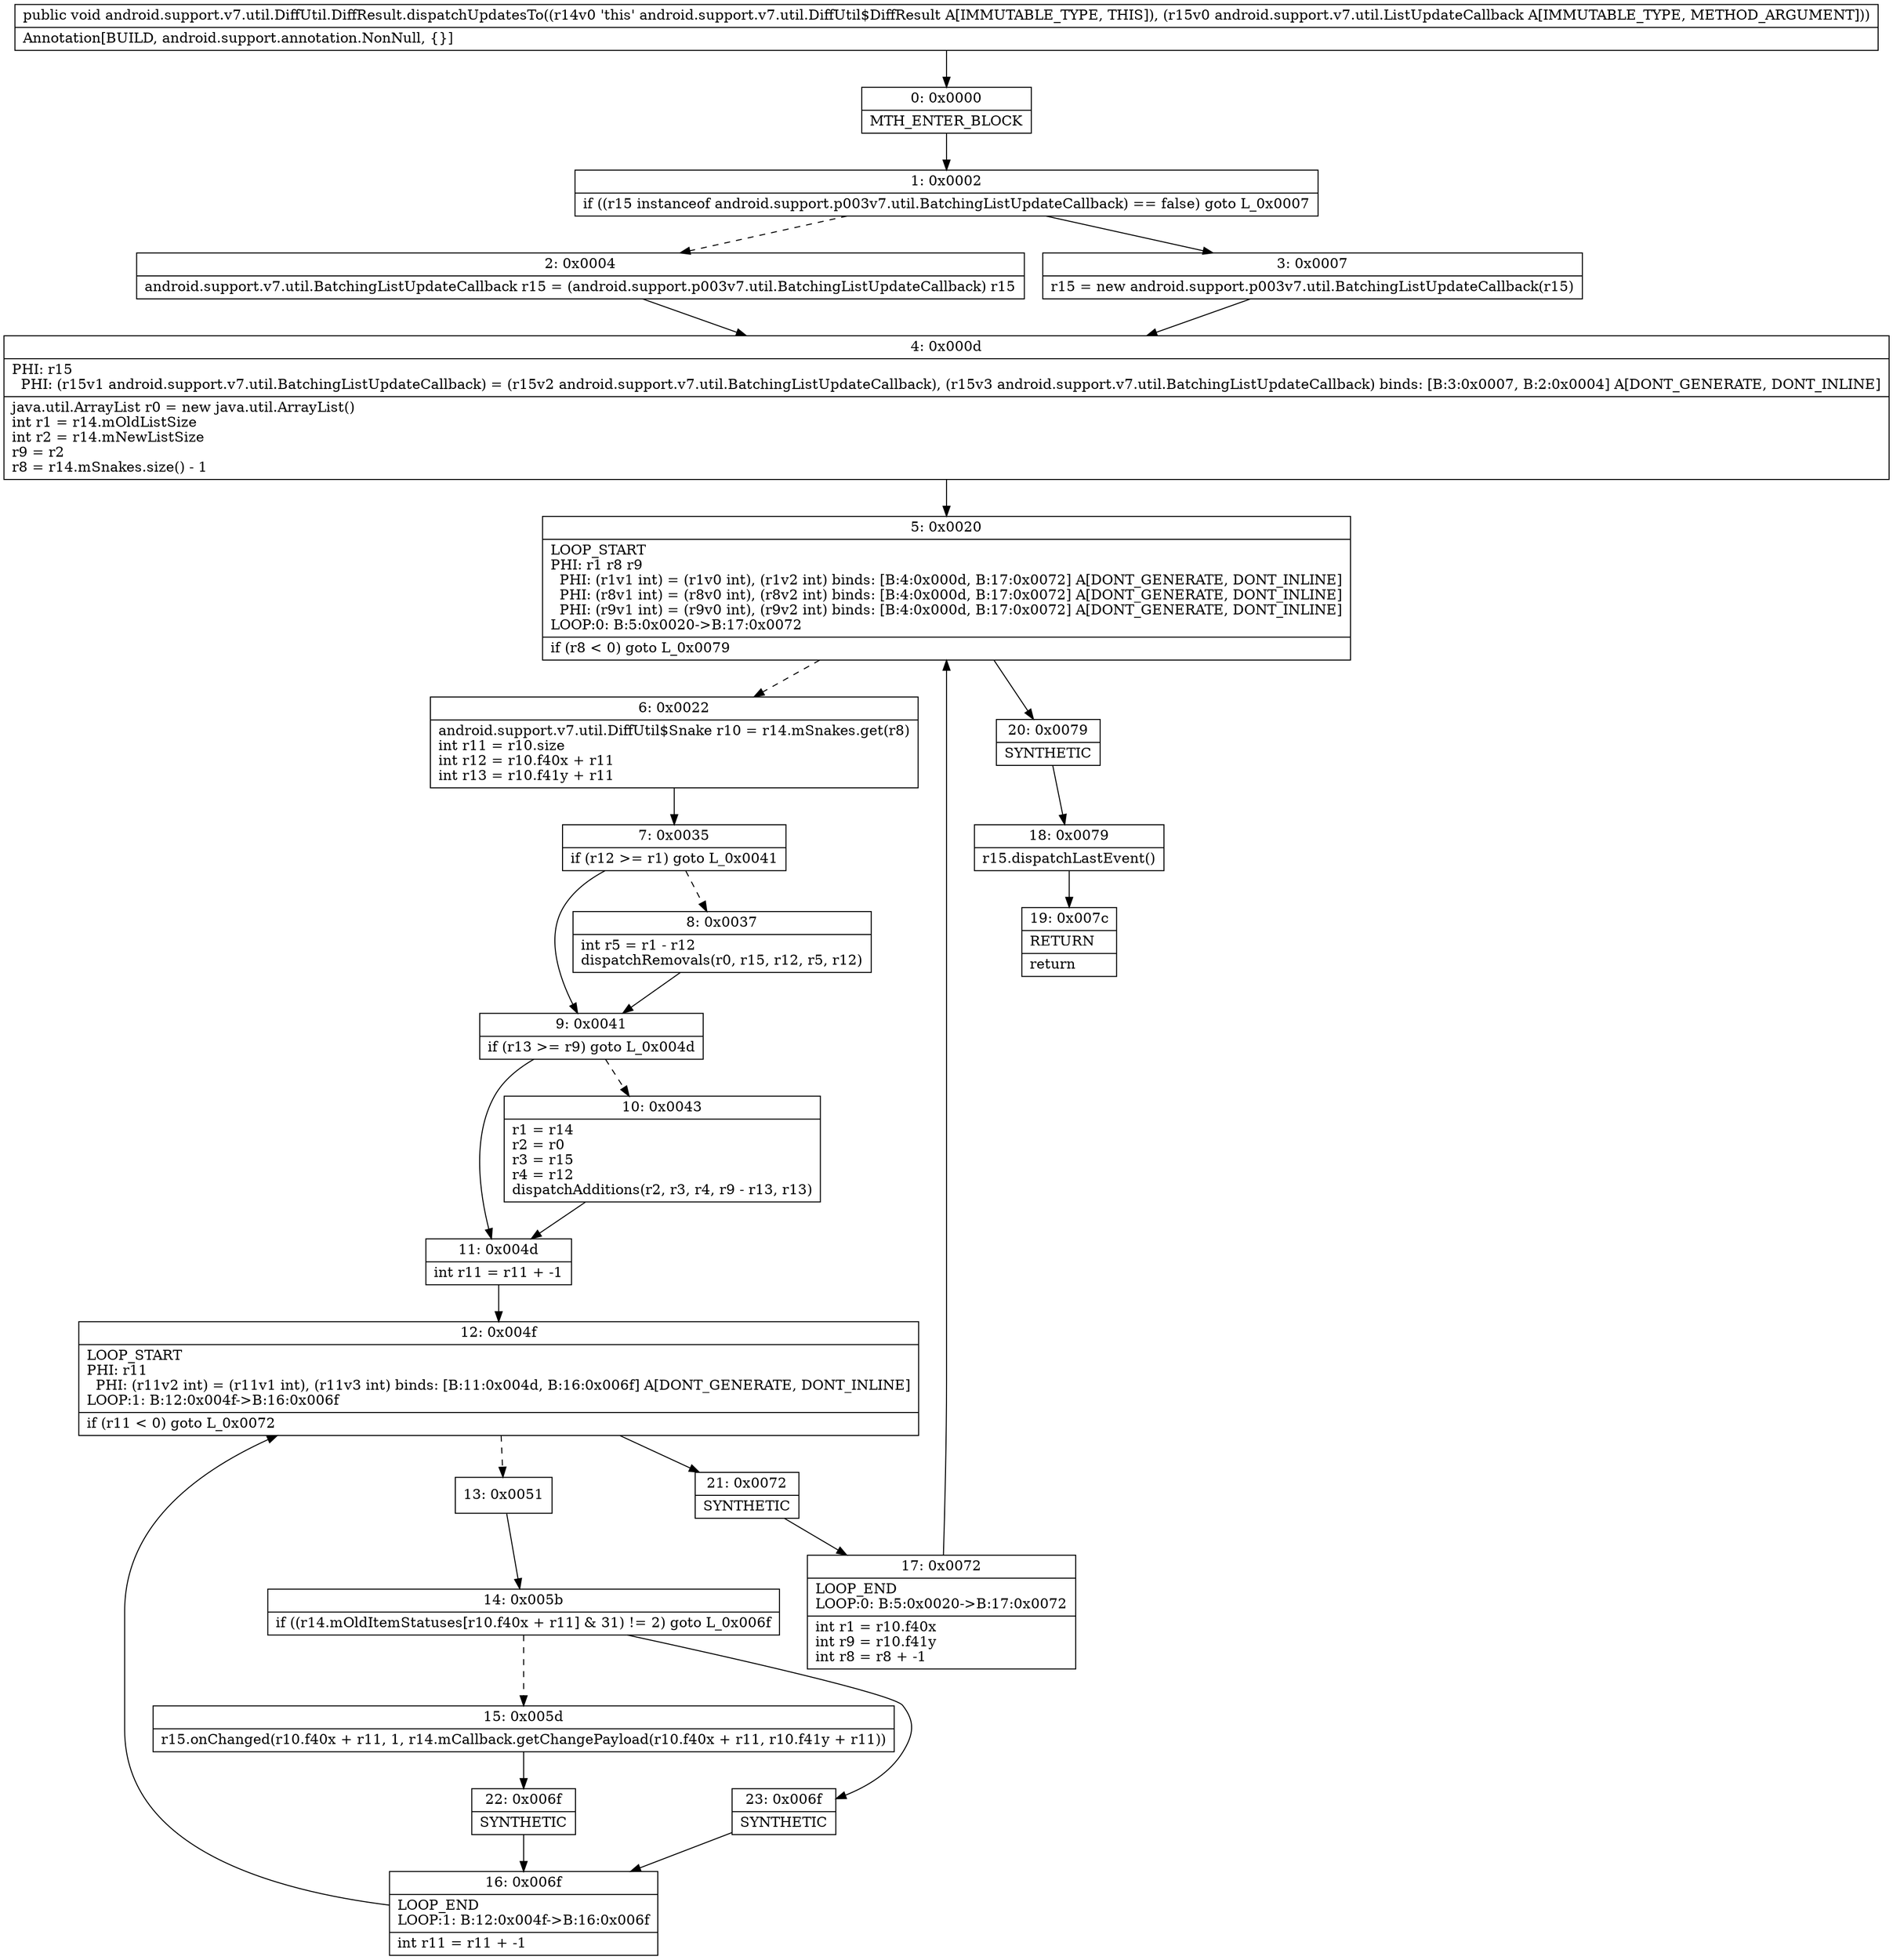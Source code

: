 digraph "CFG forandroid.support.v7.util.DiffUtil.DiffResult.dispatchUpdatesTo(Landroid\/support\/v7\/util\/ListUpdateCallback;)V" {
Node_0 [shape=record,label="{0\:\ 0x0000|MTH_ENTER_BLOCK\l}"];
Node_1 [shape=record,label="{1\:\ 0x0002|if ((r15 instanceof android.support.p003v7.util.BatchingListUpdateCallback) == false) goto L_0x0007\l}"];
Node_2 [shape=record,label="{2\:\ 0x0004|android.support.v7.util.BatchingListUpdateCallback r15 = (android.support.p003v7.util.BatchingListUpdateCallback) r15\l}"];
Node_3 [shape=record,label="{3\:\ 0x0007|r15 = new android.support.p003v7.util.BatchingListUpdateCallback(r15)\l}"];
Node_4 [shape=record,label="{4\:\ 0x000d|PHI: r15 \l  PHI: (r15v1 android.support.v7.util.BatchingListUpdateCallback) = (r15v2 android.support.v7.util.BatchingListUpdateCallback), (r15v3 android.support.v7.util.BatchingListUpdateCallback) binds: [B:3:0x0007, B:2:0x0004] A[DONT_GENERATE, DONT_INLINE]\l|java.util.ArrayList r0 = new java.util.ArrayList()\lint r1 = r14.mOldListSize\lint r2 = r14.mNewListSize\lr9 = r2\lr8 = r14.mSnakes.size() \- 1\l}"];
Node_5 [shape=record,label="{5\:\ 0x0020|LOOP_START\lPHI: r1 r8 r9 \l  PHI: (r1v1 int) = (r1v0 int), (r1v2 int) binds: [B:4:0x000d, B:17:0x0072] A[DONT_GENERATE, DONT_INLINE]\l  PHI: (r8v1 int) = (r8v0 int), (r8v2 int) binds: [B:4:0x000d, B:17:0x0072] A[DONT_GENERATE, DONT_INLINE]\l  PHI: (r9v1 int) = (r9v0 int), (r9v2 int) binds: [B:4:0x000d, B:17:0x0072] A[DONT_GENERATE, DONT_INLINE]\lLOOP:0: B:5:0x0020\-\>B:17:0x0072\l|if (r8 \< 0) goto L_0x0079\l}"];
Node_6 [shape=record,label="{6\:\ 0x0022|android.support.v7.util.DiffUtil$Snake r10 = r14.mSnakes.get(r8)\lint r11 = r10.size\lint r12 = r10.f40x + r11\lint r13 = r10.f41y + r11\l}"];
Node_7 [shape=record,label="{7\:\ 0x0035|if (r12 \>= r1) goto L_0x0041\l}"];
Node_8 [shape=record,label="{8\:\ 0x0037|int r5 = r1 \- r12\ldispatchRemovals(r0, r15, r12, r5, r12)\l}"];
Node_9 [shape=record,label="{9\:\ 0x0041|if (r13 \>= r9) goto L_0x004d\l}"];
Node_10 [shape=record,label="{10\:\ 0x0043|r1 = r14\lr2 = r0\lr3 = r15\lr4 = r12\ldispatchAdditions(r2, r3, r4, r9 \- r13, r13)\l}"];
Node_11 [shape=record,label="{11\:\ 0x004d|int r11 = r11 + \-1\l}"];
Node_12 [shape=record,label="{12\:\ 0x004f|LOOP_START\lPHI: r11 \l  PHI: (r11v2 int) = (r11v1 int), (r11v3 int) binds: [B:11:0x004d, B:16:0x006f] A[DONT_GENERATE, DONT_INLINE]\lLOOP:1: B:12:0x004f\-\>B:16:0x006f\l|if (r11 \< 0) goto L_0x0072\l}"];
Node_13 [shape=record,label="{13\:\ 0x0051}"];
Node_14 [shape=record,label="{14\:\ 0x005b|if ((r14.mOldItemStatuses[r10.f40x + r11] & 31) != 2) goto L_0x006f\l}"];
Node_15 [shape=record,label="{15\:\ 0x005d|r15.onChanged(r10.f40x + r11, 1, r14.mCallback.getChangePayload(r10.f40x + r11, r10.f41y + r11))\l}"];
Node_16 [shape=record,label="{16\:\ 0x006f|LOOP_END\lLOOP:1: B:12:0x004f\-\>B:16:0x006f\l|int r11 = r11 + \-1\l}"];
Node_17 [shape=record,label="{17\:\ 0x0072|LOOP_END\lLOOP:0: B:5:0x0020\-\>B:17:0x0072\l|int r1 = r10.f40x\lint r9 = r10.f41y\lint r8 = r8 + \-1\l}"];
Node_18 [shape=record,label="{18\:\ 0x0079|r15.dispatchLastEvent()\l}"];
Node_19 [shape=record,label="{19\:\ 0x007c|RETURN\l|return\l}"];
Node_20 [shape=record,label="{20\:\ 0x0079|SYNTHETIC\l}"];
Node_21 [shape=record,label="{21\:\ 0x0072|SYNTHETIC\l}"];
Node_22 [shape=record,label="{22\:\ 0x006f|SYNTHETIC\l}"];
Node_23 [shape=record,label="{23\:\ 0x006f|SYNTHETIC\l}"];
MethodNode[shape=record,label="{public void android.support.v7.util.DiffUtil.DiffResult.dispatchUpdatesTo((r14v0 'this' android.support.v7.util.DiffUtil$DiffResult A[IMMUTABLE_TYPE, THIS]), (r15v0 android.support.v7.util.ListUpdateCallback A[IMMUTABLE_TYPE, METHOD_ARGUMENT]))  | Annotation[BUILD, android.support.annotation.NonNull, \{\}]\l}"];
MethodNode -> Node_0;
Node_0 -> Node_1;
Node_1 -> Node_2[style=dashed];
Node_1 -> Node_3;
Node_2 -> Node_4;
Node_3 -> Node_4;
Node_4 -> Node_5;
Node_5 -> Node_6[style=dashed];
Node_5 -> Node_20;
Node_6 -> Node_7;
Node_7 -> Node_8[style=dashed];
Node_7 -> Node_9;
Node_8 -> Node_9;
Node_9 -> Node_10[style=dashed];
Node_9 -> Node_11;
Node_10 -> Node_11;
Node_11 -> Node_12;
Node_12 -> Node_13[style=dashed];
Node_12 -> Node_21;
Node_13 -> Node_14;
Node_14 -> Node_15[style=dashed];
Node_14 -> Node_23;
Node_15 -> Node_22;
Node_16 -> Node_12;
Node_17 -> Node_5;
Node_18 -> Node_19;
Node_20 -> Node_18;
Node_21 -> Node_17;
Node_22 -> Node_16;
Node_23 -> Node_16;
}

